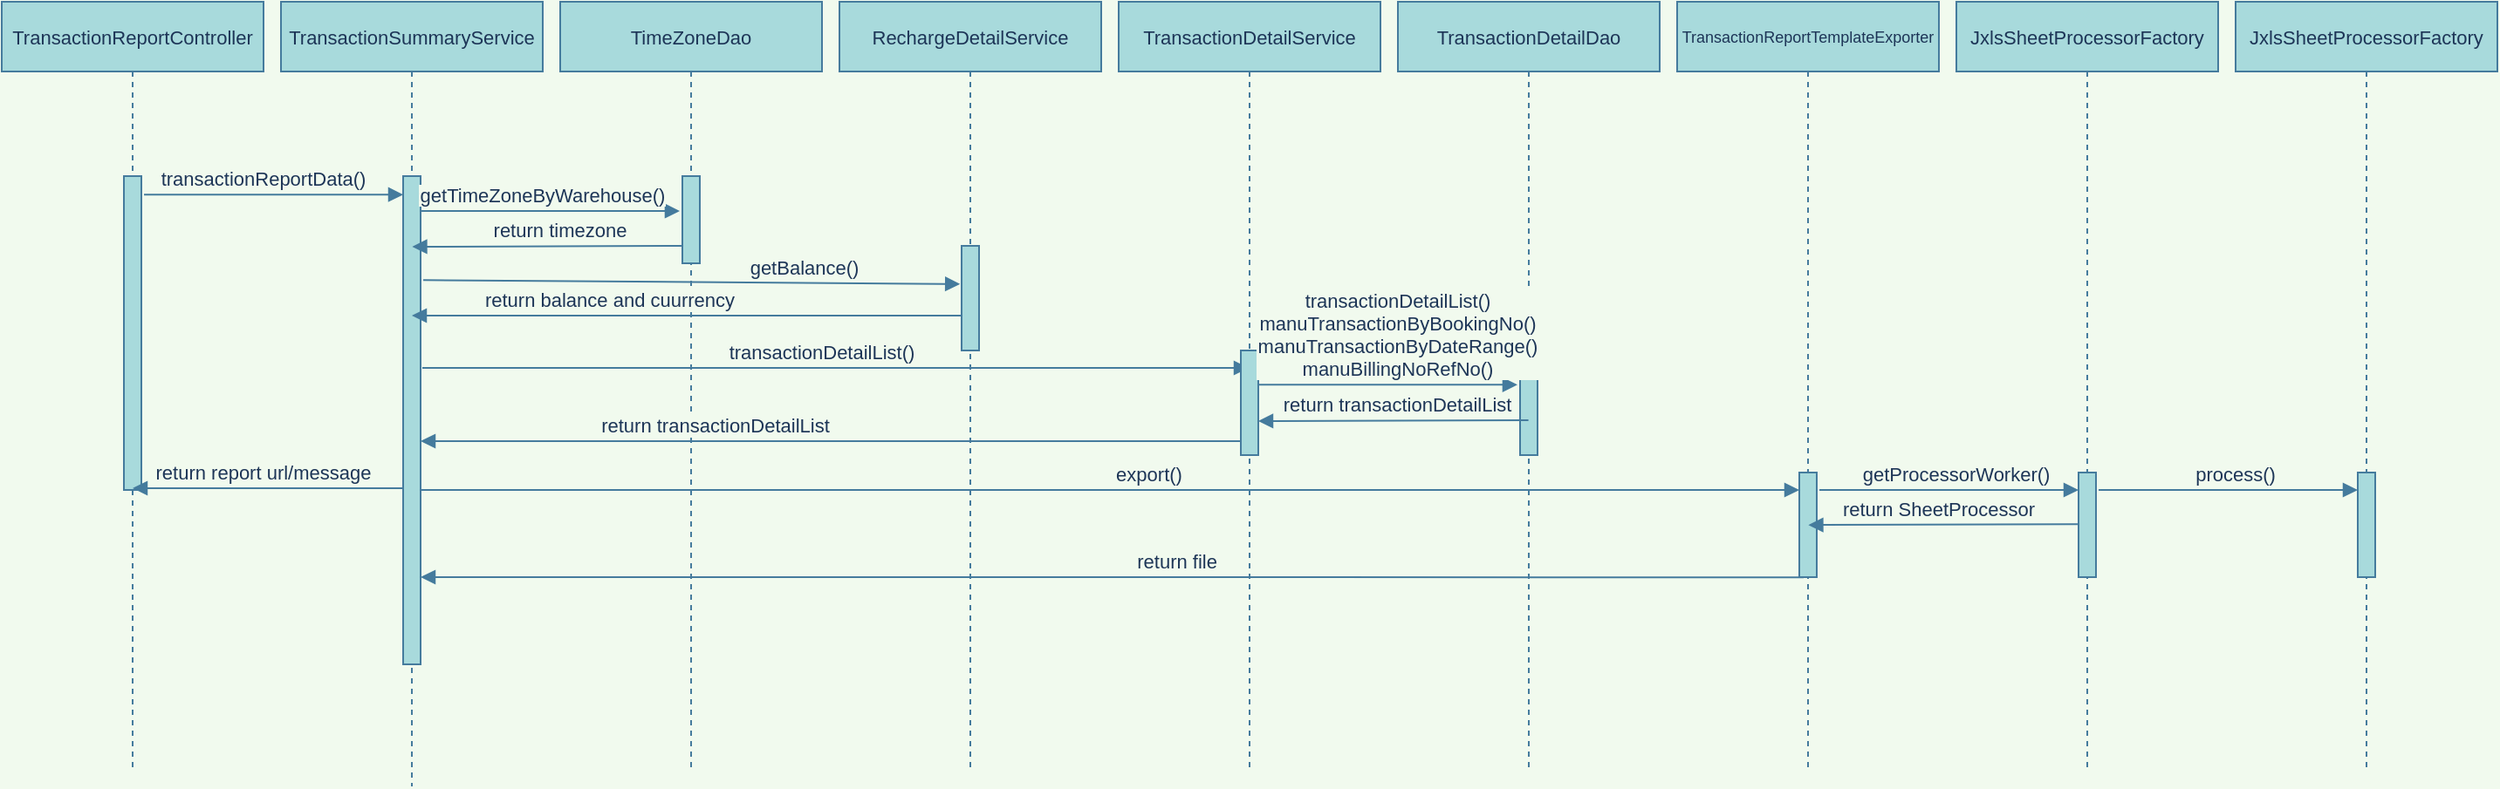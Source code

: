<mxfile version="15.6.5" type="github">
  <diagram id="kgpKYQtTHZ0yAKxKKP6v" name="Page-1">
    <mxGraphModel dx="2356" dy="665" grid="1" gridSize="10" guides="1" tooltips="1" connect="1" arrows="1" fold="1" page="1" pageScale="1" pageWidth="850" pageHeight="1100" background="#F1FAEE" math="0" shadow="0">
      <root>
        <mxCell id="0" />
        <mxCell id="1" parent="0" />
        <mxCell id="3nuBFxr9cyL0pnOWT2aG-1" value="TransactionSummaryService" style="shape=umlLifeline;perimeter=lifelinePerimeter;container=1;collapsible=0;recursiveResize=0;rounded=0;shadow=0;strokeWidth=1;fillColor=#A8DADC;strokeColor=#457B9D;fontColor=#1D3557;fontSize=11;" parent="1" vertex="1">
          <mxGeometry x="-40" y="80" width="150" height="450" as="geometry" />
        </mxCell>
        <mxCell id="3nuBFxr9cyL0pnOWT2aG-4" value="" style="points=[];perimeter=orthogonalPerimeter;rounded=0;shadow=0;strokeWidth=1;fillColor=#A8DADC;strokeColor=#457B9D;fontColor=#1D3557;" parent="3nuBFxr9cyL0pnOWT2aG-1" vertex="1">
          <mxGeometry x="70" y="100" width="10" height="280" as="geometry" />
        </mxCell>
        <mxCell id="hSgq-olgcKwCjIowJQC3-39" value="getBalance()" style="verticalAlign=bottom;endArrow=block;shadow=0;strokeWidth=1;strokeColor=#457B9D;fontColor=#1D3557;labelBackgroundColor=#F1FAEE;exitX=1.152;exitY=0.059;exitDx=0;exitDy=0;exitPerimeter=0;entryX=-0.09;entryY=0.365;entryDx=0;entryDy=0;entryPerimeter=0;" edge="1" parent="3nuBFxr9cyL0pnOWT2aG-1" target="hSgq-olgcKwCjIowJQC3-21">
          <mxGeometry x="0.421" relative="1" as="geometry">
            <mxPoint x="81.52" y="159.66" as="sourcePoint" />
            <mxPoint x="230.0" y="159.66" as="targetPoint" />
            <mxPoint as="offset" />
          </mxGeometry>
        </mxCell>
        <mxCell id="3nuBFxr9cyL0pnOWT2aG-5" value="TimeZoneDao" style="shape=umlLifeline;perimeter=lifelinePerimeter;container=1;collapsible=0;recursiveResize=0;rounded=0;shadow=0;strokeWidth=1;fillColor=#A8DADC;strokeColor=#457B9D;fontColor=#1D3557;fontSize=11;" parent="1" vertex="1">
          <mxGeometry x="120" y="80" width="150" height="440" as="geometry" />
        </mxCell>
        <mxCell id="hSgq-olgcKwCjIowJQC3-12" value="" style="points=[];perimeter=orthogonalPerimeter;rounded=0;shadow=0;strokeWidth=1;fillColor=#A8DADC;strokeColor=#457B9D;fontColor=#1D3557;" vertex="1" parent="3nuBFxr9cyL0pnOWT2aG-5">
          <mxGeometry x="70" y="100" width="10" height="50" as="geometry" />
        </mxCell>
        <mxCell id="hSgq-olgcKwCjIowJQC3-34" value="getTimeZoneByWarehouse()" style="verticalAlign=bottom;endArrow=block;shadow=0;strokeWidth=1;strokeColor=#457B9D;fontColor=#1D3557;labelBackgroundColor=#F1FAEE;exitX=1.152;exitY=0.059;exitDx=0;exitDy=0;exitPerimeter=0;" edge="1" parent="3nuBFxr9cyL0pnOWT2aG-5">
          <mxGeometry x="-0.057" relative="1" as="geometry">
            <mxPoint x="-80.0" y="120.0" as="sourcePoint" />
            <mxPoint x="68.48" y="120.0" as="targetPoint" />
            <mxPoint as="offset" />
          </mxGeometry>
        </mxCell>
        <mxCell id="hSgq-olgcKwCjIowJQC3-37" value="return timezone" style="verticalAlign=bottom;endArrow=block;shadow=0;strokeWidth=1;strokeColor=#457B9D;fontColor=#1D3557;labelBackgroundColor=#F1FAEE;exitX=-0.021;exitY=0.85;exitDx=0;exitDy=0;exitPerimeter=0;" edge="1" parent="3nuBFxr9cyL0pnOWT2aG-5">
          <mxGeometry x="-0.096" relative="1" as="geometry">
            <mxPoint x="70.0" y="140" as="sourcePoint" />
            <mxPoint x="-84.79" y="140.5" as="targetPoint" />
            <Array as="points" />
            <mxPoint as="offset" />
          </mxGeometry>
        </mxCell>
        <mxCell id="hSgq-olgcKwCjIowJQC3-41" value="transactionDetailList()" style="verticalAlign=bottom;endArrow=block;shadow=0;strokeWidth=1;strokeColor=#457B9D;fontColor=#1D3557;labelBackgroundColor=#F1FAEE;" edge="1" parent="3nuBFxr9cyL0pnOWT2aG-5" target="hSgq-olgcKwCjIowJQC3-17">
          <mxGeometry x="-0.033" relative="1" as="geometry">
            <mxPoint x="-79" y="210" as="sourcePoint" />
            <mxPoint x="228.79" y="219.66" as="targetPoint" />
            <mxPoint as="offset" />
            <Array as="points">
              <mxPoint x="-30" y="210" />
              <mxPoint x="340" y="210" />
            </Array>
          </mxGeometry>
        </mxCell>
        <mxCell id="hSgq-olgcKwCjIowJQC3-50" value="return file" style="verticalAlign=bottom;endArrow=block;shadow=0;strokeWidth=1;strokeColor=#457B9D;fontColor=#1D3557;labelBackgroundColor=#F1FAEE;exitX=0.255;exitY=1.003;exitDx=0;exitDy=0;exitPerimeter=0;" edge="1" parent="3nuBFxr9cyL0pnOWT2aG-5" source="hSgq-olgcKwCjIowJQC3-47">
          <mxGeometry x="-0.094" relative="1" as="geometry">
            <mxPoint x="70.0" y="300.0" as="sourcePoint" />
            <mxPoint x="-80" y="330" as="targetPoint" />
            <Array as="points">
              <mxPoint x="430" y="330" />
              <mxPoint x="280" y="330" />
              <mxPoint y="330" />
              <mxPoint x="-80" y="330" />
            </Array>
            <mxPoint as="offset" />
          </mxGeometry>
        </mxCell>
        <mxCell id="3nuBFxr9cyL0pnOWT2aG-8" value="transactionReportData()" style="verticalAlign=bottom;endArrow=block;shadow=0;strokeWidth=1;strokeColor=#457B9D;fontColor=#1D3557;labelBackgroundColor=#F1FAEE;exitX=1.152;exitY=0.059;exitDx=0;exitDy=0;exitPerimeter=0;" parent="1" source="hSgq-olgcKwCjIowJQC3-4" target="3nuBFxr9cyL0pnOWT2aG-4" edge="1">
          <mxGeometry x="-0.078" relative="1" as="geometry">
            <mxPoint x="15.0" y="160.0" as="sourcePoint" />
            <mxPoint as="offset" />
          </mxGeometry>
        </mxCell>
        <mxCell id="hSgq-olgcKwCjIowJQC3-1" value="TransactionReportController" style="shape=umlLifeline;perimeter=lifelinePerimeter;container=1;collapsible=0;recursiveResize=0;rounded=0;shadow=0;strokeWidth=1;fillColor=#A8DADC;strokeColor=#457B9D;fontColor=#1D3557;fontSize=11;" vertex="1" parent="1">
          <mxGeometry x="-200" y="80" width="150" height="440" as="geometry" />
        </mxCell>
        <mxCell id="hSgq-olgcKwCjIowJQC3-4" value="" style="points=[];perimeter=orthogonalPerimeter;rounded=0;shadow=0;strokeWidth=1;fillColor=#A8DADC;strokeColor=#457B9D;fontColor=#1D3557;" vertex="1" parent="hSgq-olgcKwCjIowJQC3-1">
          <mxGeometry x="70" y="100" width="10" height="180" as="geometry" />
        </mxCell>
        <mxCell id="hSgq-olgcKwCjIowJQC3-9" value="TransactionDetailDao" style="shape=umlLifeline;perimeter=lifelinePerimeter;container=1;collapsible=0;recursiveResize=0;rounded=0;shadow=0;strokeWidth=1;fillColor=#A8DADC;strokeColor=#457B9D;fontColor=#1D3557;fontSize=11;" vertex="1" parent="1">
          <mxGeometry x="600" y="80" width="150" height="440" as="geometry" />
        </mxCell>
        <mxCell id="hSgq-olgcKwCjIowJQC3-10" value="" style="points=[];perimeter=orthogonalPerimeter;rounded=0;shadow=0;strokeWidth=1;fillColor=#A8DADC;strokeColor=#457B9D;fontColor=#1D3557;" vertex="1" parent="hSgq-olgcKwCjIowJQC3-9">
          <mxGeometry x="70" y="200" width="10" height="60" as="geometry" />
        </mxCell>
        <mxCell id="hSgq-olgcKwCjIowJQC3-44" value="return transactionDetailList" style="verticalAlign=bottom;endArrow=block;shadow=0;strokeWidth=1;strokeColor=#457B9D;fontColor=#1D3557;labelBackgroundColor=#F1FAEE;exitX=-0.021;exitY=0.85;exitDx=0;exitDy=0;exitPerimeter=0;" edge="1" parent="hSgq-olgcKwCjIowJQC3-9">
          <mxGeometry x="-0.034" relative="1" as="geometry">
            <mxPoint x="74.79" y="240.0" as="sourcePoint" />
            <mxPoint x="-80.0" y="240.5" as="targetPoint" />
            <Array as="points" />
            <mxPoint as="offset" />
          </mxGeometry>
        </mxCell>
        <mxCell id="hSgq-olgcKwCjIowJQC3-13" value="RechargeDetailService" style="shape=umlLifeline;perimeter=lifelinePerimeter;container=1;collapsible=0;recursiveResize=0;rounded=0;shadow=0;strokeWidth=1;fillColor=#A8DADC;strokeColor=#457B9D;fontColor=#1D3557;fontSize=11;" vertex="1" parent="1">
          <mxGeometry x="280" y="80" width="150" height="440" as="geometry" />
        </mxCell>
        <mxCell id="hSgq-olgcKwCjIowJQC3-17" value="TransactionDetailService" style="shape=umlLifeline;perimeter=lifelinePerimeter;container=1;collapsible=0;recursiveResize=0;rounded=0;shadow=0;strokeWidth=1;fillColor=#A8DADC;strokeColor=#457B9D;fontColor=#1D3557;fontSize=11;" vertex="1" parent="1">
          <mxGeometry x="440" y="80" width="150" height="440" as="geometry" />
        </mxCell>
        <mxCell id="hSgq-olgcKwCjIowJQC3-20" value="" style="points=[];perimeter=orthogonalPerimeter;rounded=0;shadow=0;strokeWidth=1;fillColor=#A8DADC;strokeColor=#457B9D;fontColor=#1D3557;" vertex="1" parent="hSgq-olgcKwCjIowJQC3-17">
          <mxGeometry x="70" y="200" width="10" height="60" as="geometry" />
        </mxCell>
        <mxCell id="hSgq-olgcKwCjIowJQC3-43" value="transactionDetailList()&#xa;manuTransactionByBookingNo()&#xa;manuTransactionByDateRange()&#xa;manuBillingNoRefNo()" style="verticalAlign=bottom;endArrow=block;shadow=0;strokeWidth=1;strokeColor=#457B9D;fontColor=#1D3557;labelBackgroundColor=#F1FAEE;exitX=1.152;exitY=0.059;exitDx=0;exitDy=0;exitPerimeter=0;" edge="1" parent="hSgq-olgcKwCjIowJQC3-17">
          <mxGeometry x="0.078" relative="1" as="geometry">
            <mxPoint x="80.0" y="219.66" as="sourcePoint" />
            <mxPoint x="228.48" y="219.66" as="targetPoint" />
            <mxPoint as="offset" />
          </mxGeometry>
        </mxCell>
        <mxCell id="3nuBFxr9cyL0pnOWT2aG-9" value="return report url/message" style="verticalAlign=bottom;endArrow=block;shadow=0;strokeWidth=1;strokeColor=#457B9D;fontColor=#1D3557;labelBackgroundColor=#F1FAEE;" parent="1" source="3nuBFxr9cyL0pnOWT2aG-4" edge="1">
          <mxGeometry x="0.031" relative="1" as="geometry">
            <mxPoint x="30" y="260" as="sourcePoint" />
            <mxPoint x="-125" y="359" as="targetPoint" />
            <Array as="points" />
            <mxPoint as="offset" />
          </mxGeometry>
        </mxCell>
        <mxCell id="hSgq-olgcKwCjIowJQC3-21" value="" style="points=[];perimeter=orthogonalPerimeter;rounded=0;shadow=0;strokeWidth=1;fillColor=#A8DADC;strokeColor=#457B9D;fontColor=#1D3557;" vertex="1" parent="1">
          <mxGeometry x="350" y="220" width="10" height="60" as="geometry" />
        </mxCell>
        <mxCell id="hSgq-olgcKwCjIowJQC3-40" value="return balance and cuurrency" style="verticalAlign=bottom;endArrow=block;shadow=0;strokeWidth=1;strokeColor=#457B9D;fontColor=#1D3557;labelBackgroundColor=#F1FAEE;" edge="1" parent="1" source="hSgq-olgcKwCjIowJQC3-21" target="3nuBFxr9cyL0pnOWT2aG-1">
          <mxGeometry x="0.28" relative="1" as="geometry">
            <mxPoint x="354.79" y="254.66" as="sourcePoint" />
            <mxPoint x="200.0" y="255.16" as="targetPoint" />
            <Array as="points">
              <mxPoint x="250" y="260" />
            </Array>
            <mxPoint as="offset" />
          </mxGeometry>
        </mxCell>
        <mxCell id="hSgq-olgcKwCjIowJQC3-42" value="return transactionDetailList" style="verticalAlign=bottom;endArrow=block;shadow=0;strokeWidth=1;strokeColor=#457B9D;fontColor=#1D3557;labelBackgroundColor=#F1FAEE;" edge="1" parent="1" target="3nuBFxr9cyL0pnOWT2aG-4">
          <mxGeometry x="0.28" relative="1" as="geometry">
            <mxPoint x="510" y="332" as="sourcePoint" />
            <mxPoint x="197.4" y="320.0" as="targetPoint" />
            <Array as="points" />
            <mxPoint as="offset" />
          </mxGeometry>
        </mxCell>
        <mxCell id="hSgq-olgcKwCjIowJQC3-46" value="TransactionReportTemplateExporter" style="shape=umlLifeline;perimeter=lifelinePerimeter;container=1;collapsible=0;recursiveResize=0;rounded=0;shadow=0;strokeWidth=1;fillColor=#A8DADC;strokeColor=#457B9D;fontColor=#1D3557;fontSize=9;" vertex="1" parent="1">
          <mxGeometry x="760" y="80" width="150" height="440" as="geometry" />
        </mxCell>
        <mxCell id="hSgq-olgcKwCjIowJQC3-47" value="" style="points=[];perimeter=orthogonalPerimeter;rounded=0;shadow=0;strokeWidth=1;fillColor=#A8DADC;strokeColor=#457B9D;fontColor=#1D3557;" vertex="1" parent="hSgq-olgcKwCjIowJQC3-46">
          <mxGeometry x="70" y="270" width="10" height="60" as="geometry" />
        </mxCell>
        <mxCell id="hSgq-olgcKwCjIowJQC3-49" value="export()" style="verticalAlign=bottom;endArrow=block;shadow=0;strokeWidth=1;strokeColor=#457B9D;fontColor=#1D3557;labelBackgroundColor=#F1FAEE;" edge="1" parent="hSgq-olgcKwCjIowJQC3-46" source="3nuBFxr9cyL0pnOWT2aG-4">
          <mxGeometry x="0.057" relative="1" as="geometry">
            <mxPoint x="-78.48" y="280.0" as="sourcePoint" />
            <mxPoint x="70.0" y="280.0" as="targetPoint" />
            <mxPoint as="offset" />
          </mxGeometry>
        </mxCell>
        <mxCell id="hSgq-olgcKwCjIowJQC3-53" value="JxlsSheetProcessorFactory" style="shape=umlLifeline;perimeter=lifelinePerimeter;container=1;collapsible=0;recursiveResize=0;rounded=0;shadow=0;strokeWidth=1;fillColor=#A8DADC;strokeColor=#457B9D;fontColor=#1D3557;fontSize=11;" vertex="1" parent="1">
          <mxGeometry x="920" y="80" width="150" height="440" as="geometry" />
        </mxCell>
        <mxCell id="hSgq-olgcKwCjIowJQC3-54" value="" style="points=[];perimeter=orthogonalPerimeter;rounded=0;shadow=0;strokeWidth=1;fillColor=#A8DADC;strokeColor=#457B9D;fontColor=#1D3557;" vertex="1" parent="hSgq-olgcKwCjIowJQC3-53">
          <mxGeometry x="70" y="270" width="10" height="60" as="geometry" />
        </mxCell>
        <mxCell id="hSgq-olgcKwCjIowJQC3-55" value="getProcessorWorker()" style="verticalAlign=bottom;endArrow=block;shadow=0;strokeWidth=1;strokeColor=#457B9D;fontColor=#1D3557;labelBackgroundColor=#F1FAEE;" edge="1" parent="hSgq-olgcKwCjIowJQC3-53">
          <mxGeometry x="0.057" relative="1" as="geometry">
            <mxPoint x="-78.48" y="280.0" as="sourcePoint" />
            <mxPoint x="70.0" y="280.0" as="targetPoint" />
            <mxPoint as="offset" />
          </mxGeometry>
        </mxCell>
        <mxCell id="hSgq-olgcKwCjIowJQC3-56" value="return SheetProcessor" style="verticalAlign=bottom;endArrow=block;shadow=0;strokeWidth=1;strokeColor=#457B9D;fontColor=#1D3557;labelBackgroundColor=#F1FAEE;exitX=-0.021;exitY=0.85;exitDx=0;exitDy=0;exitPerimeter=0;" edge="1" parent="hSgq-olgcKwCjIowJQC3-53">
          <mxGeometry x="0.034" relative="1" as="geometry">
            <mxPoint x="70" y="299.58" as="sourcePoint" />
            <mxPoint x="-84.79" y="300.08" as="targetPoint" />
            <Array as="points" />
            <mxPoint as="offset" />
          </mxGeometry>
        </mxCell>
        <mxCell id="hSgq-olgcKwCjIowJQC3-57" value="JxlsSheetProcessorFactory" style="shape=umlLifeline;perimeter=lifelinePerimeter;container=1;collapsible=0;recursiveResize=0;rounded=0;shadow=0;strokeWidth=1;fillColor=#A8DADC;strokeColor=#457B9D;fontColor=#1D3557;fontSize=11;" vertex="1" parent="1">
          <mxGeometry x="1080" y="80" width="150" height="440" as="geometry" />
        </mxCell>
        <mxCell id="hSgq-olgcKwCjIowJQC3-58" value="" style="points=[];perimeter=orthogonalPerimeter;rounded=0;shadow=0;strokeWidth=1;fillColor=#A8DADC;strokeColor=#457B9D;fontColor=#1D3557;" vertex="1" parent="hSgq-olgcKwCjIowJQC3-57">
          <mxGeometry x="70" y="270" width="10" height="60" as="geometry" />
        </mxCell>
        <mxCell id="hSgq-olgcKwCjIowJQC3-59" value="process()" style="verticalAlign=bottom;endArrow=block;shadow=0;strokeWidth=1;strokeColor=#457B9D;fontColor=#1D3557;labelBackgroundColor=#F1FAEE;" edge="1" parent="hSgq-olgcKwCjIowJQC3-57">
          <mxGeometry x="0.057" relative="1" as="geometry">
            <mxPoint x="-78.48" y="280.0" as="sourcePoint" />
            <mxPoint x="70.0" y="280.0" as="targetPoint" />
            <mxPoint as="offset" />
          </mxGeometry>
        </mxCell>
      </root>
    </mxGraphModel>
  </diagram>
</mxfile>
